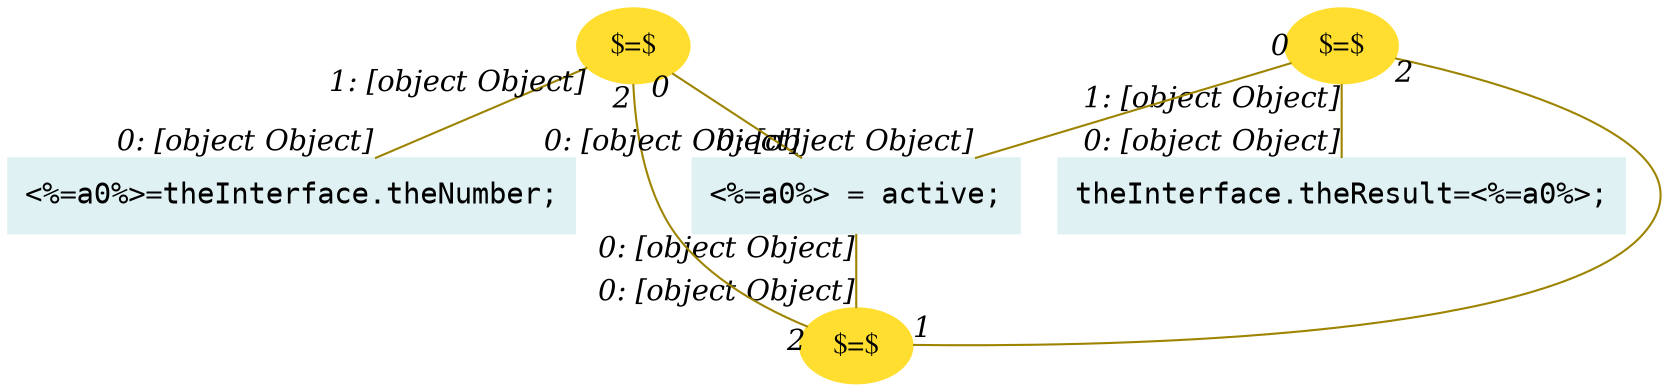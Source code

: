 digraph g{node_5218 [shape="box", style="filled", color="#dff1f2", fontname="Courier", label="<%=a0%>=theInterface.theNumber;
" ]
node_5220 [shape="box", style="filled", color="#dff1f2", fontname="Courier", label="theInterface.theResult=<%=a0%>;
" ]
node_5263 [shape="ellipse", style="filled", color="#ffde2f", fontname="Times", label="$=$" ]
node_5283 [shape="box", style="filled", color="#dff1f2", fontname="Courier", label="<%=a0%> = active;
" ]
node_5291 [shape="ellipse", style="filled", color="#ffde2f", fontname="Times", label="$=$" ]
node_5295 [shape="ellipse", style="filled", color="#ffde2f", fontname="Times", label="$=$" ]
node_5283 -> node_5263 [dir=none, arrowHead=none, fontname="Times-Italic", arrowsize=1, color="#9d8400", label="",  headlabel="0: [object Object]", taillabel="0: [object Object]" ]
node_5291 -> node_5263 [dir=none, arrowHead=none, fontname="Times-Italic", arrowsize=1, color="#9d8400", label="",  headlabel="1", taillabel="2" ]
node_5291 -> node_5283 [dir=none, arrowHead=none, fontname="Times-Italic", arrowsize=1, color="#9d8400", label="",  headlabel="0: [object Object]", taillabel="0" ]
node_5295 -> node_5263 [dir=none, arrowHead=none, fontname="Times-Italic", arrowsize=1, color="#9d8400", label="",  headlabel="2", taillabel="2" ]
node_5295 -> node_5283 [dir=none, arrowHead=none, fontname="Times-Italic", arrowsize=1, color="#9d8400", label="",  headlabel="0: [object Object]", taillabel="0" ]
node_5295 -> node_5218 [dir=none, arrowHead=none, fontname="Times-Italic", arrowsize=1, color="#9d8400", label="",  headlabel="0: [object Object]", taillabel="1: [object Object]" ]
node_5291 -> node_5220 [dir=none, arrowHead=none, fontname="Times-Italic", arrowsize=1, color="#9d8400", label="",  headlabel="0: [object Object]", taillabel="1: [object Object]" ]
}